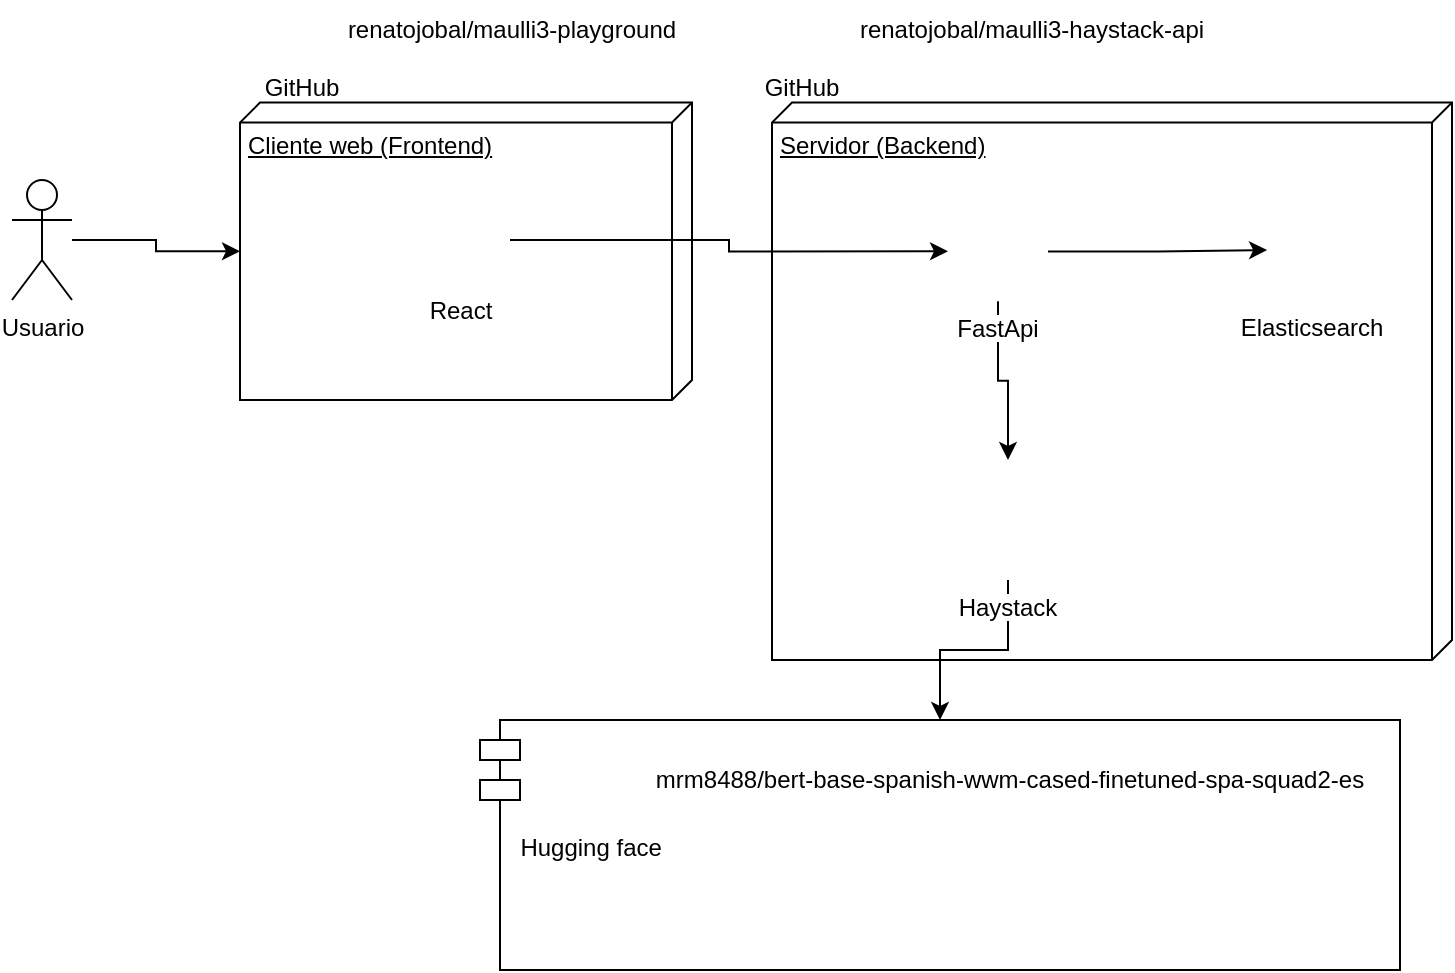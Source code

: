 <mxfile version="24.8.4">
  <diagram name="Página-1" id="Ix6nzAsi64aN-72RlZfb">
    <mxGraphModel dx="1847" dy="967" grid="1" gridSize="10" guides="1" tooltips="1" connect="1" arrows="1" fold="1" page="1" pageScale="1" pageWidth="827" pageHeight="1169" math="0" shadow="0">
      <root>
        <mxCell id="0" />
        <mxCell id="1" parent="0" />
        <mxCell id="8Sen5feIpLWQTG2ZNKJL-36" value="" style="shape=module;align=left;spacingLeft=20;align=center;verticalAlign=top;whiteSpace=wrap;html=1;" parent="1" vertex="1">
          <mxGeometry x="414" y="510" width="460" height="125" as="geometry" />
        </mxCell>
        <mxCell id="8Sen5feIpLWQTG2ZNKJL-43" style="edgeStyle=orthogonalEdgeStyle;rounded=0;orthogonalLoop=1;jettySize=auto;html=1;" parent="1" source="8Sen5feIpLWQTG2ZNKJL-2" target="8Sen5feIpLWQTG2ZNKJL-7" edge="1">
          <mxGeometry relative="1" as="geometry" />
        </mxCell>
        <mxCell id="8Sen5feIpLWQTG2ZNKJL-2" value="Usuario" style="shape=umlActor;verticalLabelPosition=bottom;verticalAlign=top;html=1;" parent="1" vertex="1">
          <mxGeometry x="180" y="240" width="30" height="60" as="geometry" />
        </mxCell>
        <mxCell id="8Sen5feIpLWQTG2ZNKJL-7" value="Cliente web (Frontend)" style="verticalAlign=top;align=left;spacingTop=8;spacingLeft=2;spacingRight=12;shape=cube;size=10;direction=south;fontStyle=4;html=1;whiteSpace=wrap;" parent="1" vertex="1">
          <mxGeometry x="294" y="201.29" width="226" height="148.71" as="geometry" />
        </mxCell>
        <mxCell id="8Sen5feIpLWQTG2ZNKJL-9" value="React" style="shape=image;verticalLabelPosition=bottom;labelBackgroundColor=default;verticalAlign=top;aspect=fixed;imageAspect=0;image=https://upload.wikimedia.org/wikipedia/commons/thumb/a/a7/React-icon.svg/2300px-React-icon.svg.png;" parent="1" vertex="1">
          <mxGeometry x="380" y="248.71" width="49" height="42.59" as="geometry" />
        </mxCell>
        <mxCell id="8Sen5feIpLWQTG2ZNKJL-10" value="&lt;span&gt;&lt;/span&gt;&lt;span&gt;&lt;/span&gt;&lt;span style=&quot;white-space-collapse: preserve;&quot;&gt;renatojobal/maulli3-playground&lt;/span&gt;" style="text;html=1;align=center;verticalAlign=middle;whiteSpace=wrap;rounded=0;" parent="1" vertex="1">
          <mxGeometry x="330" y="150" width="200" height="30" as="geometry" />
        </mxCell>
        <mxCell id="8Sen5feIpLWQTG2ZNKJL-12" value="GitHub" style="shape=image;verticalLabelPosition=bottom;labelBackgroundColor=default;verticalAlign=top;aspect=fixed;imageAspect=0;image=https://cdn-icons-png.flaticon.com/512/25/25231.png;" parent="1" vertex="1">
          <mxGeometry x="310" y="150" width="30" height="30" as="geometry" />
        </mxCell>
        <mxCell id="8Sen5feIpLWQTG2ZNKJL-19" value="Servidor (Backend)" style="verticalAlign=top;align=left;spacingTop=8;spacingLeft=2;spacingRight=12;shape=cube;size=10;direction=south;fontStyle=4;html=1;whiteSpace=wrap;" parent="1" vertex="1">
          <mxGeometry x="560" y="201.29" width="340" height="278.71" as="geometry" />
        </mxCell>
        <mxCell id="8Sen5feIpLWQTG2ZNKJL-21" value="&lt;span&gt;&lt;/span&gt;&lt;span&gt;&lt;/span&gt;&lt;span style=&quot;white-space-collapse: preserve;&quot;&gt;renatojobal/maulli3-haystack-api&lt;/span&gt;" style="text;html=1;align=center;verticalAlign=middle;whiteSpace=wrap;rounded=0;" parent="1" vertex="1">
          <mxGeometry x="590" y="150" width="200" height="30" as="geometry" />
        </mxCell>
        <mxCell id="8Sen5feIpLWQTG2ZNKJL-22" value="GitHub" style="shape=image;verticalLabelPosition=bottom;labelBackgroundColor=default;verticalAlign=top;aspect=fixed;imageAspect=0;image=https://cdn-icons-png.flaticon.com/512/25/25231.png;" parent="1" vertex="1">
          <mxGeometry x="560" y="150" width="30" height="30" as="geometry" />
        </mxCell>
        <mxCell id="8Sen5feIpLWQTG2ZNKJL-42" style="edgeStyle=orthogonalEdgeStyle;rounded=0;orthogonalLoop=1;jettySize=auto;html=1;" parent="1" source="8Sen5feIpLWQTG2ZNKJL-23" target="8Sen5feIpLWQTG2ZNKJL-36" edge="1">
          <mxGeometry relative="1" as="geometry" />
        </mxCell>
        <mxCell id="8Sen5feIpLWQTG2ZNKJL-23" value="Haystack" style="shape=image;verticalLabelPosition=bottom;labelBackgroundColor=default;verticalAlign=top;aspect=fixed;imageAspect=0;image=https://img.stackshare.io/service/40850/default_c4a44d3f46c6ecfe5804bc59343efcdaa449cf15.png;" parent="1" vertex="1">
          <mxGeometry x="648" y="380" width="60" height="60" as="geometry" />
        </mxCell>
        <mxCell id="8Sen5feIpLWQTG2ZNKJL-24" value="Hugging face" style="shape=image;verticalLabelPosition=bottom;labelBackgroundColor=default;verticalAlign=top;aspect=fixed;imageAspect=0;image=https://www.intel.com/content/dam/www/central-libraries/us/en/images/2022-08/logo-hugging-face-rwd.png.rendition.intel.web.864.486.png;" parent="1" vertex="1">
          <mxGeometry x="434" y="520" width="71.12" height="40" as="geometry" />
        </mxCell>
        <mxCell id="8Sen5feIpLWQTG2ZNKJL-38" style="edgeStyle=orthogonalEdgeStyle;rounded=0;orthogonalLoop=1;jettySize=auto;html=1;" parent="1" source="8Sen5feIpLWQTG2ZNKJL-25" target="8Sen5feIpLWQTG2ZNKJL-23" edge="1">
          <mxGeometry relative="1" as="geometry" />
        </mxCell>
        <mxCell id="8Sen5feIpLWQTG2ZNKJL-39" style="edgeStyle=orthogonalEdgeStyle;rounded=0;orthogonalLoop=1;jettySize=auto;html=1;" parent="1" source="8Sen5feIpLWQTG2ZNKJL-25" target="8Sen5feIpLWQTG2ZNKJL-31" edge="1">
          <mxGeometry relative="1" as="geometry" />
        </mxCell>
        <mxCell id="8Sen5feIpLWQTG2ZNKJL-25" value="FastApi" style="shape=image;verticalLabelPosition=bottom;labelBackgroundColor=default;verticalAlign=top;aspect=fixed;imageAspect=0;image=https://cdn.worldvectorlogo.com/logos/fastapi.svg;" parent="1" vertex="1">
          <mxGeometry x="648" y="250.65" width="50" height="50" as="geometry" />
        </mxCell>
        <mxCell id="8Sen5feIpLWQTG2ZNKJL-28" value="&lt;span&gt;&lt;/span&gt;&lt;span style=&quot;white-space-collapse: preserve;&quot;&gt;mrm8488/bert-base-spanish-wwm-cased-finetuned-spa-squad2-es&lt;/span&gt;" style="text;html=1;align=center;verticalAlign=middle;whiteSpace=wrap;rounded=0;" parent="1" vertex="1">
          <mxGeometry x="494" y="525" width="370" height="30" as="geometry" />
        </mxCell>
        <mxCell id="8Sen5feIpLWQTG2ZNKJL-31" value="Elasticsearch" style="shape=image;verticalLabelPosition=bottom;labelBackgroundColor=default;verticalAlign=top;aspect=fixed;imageAspect=0;image=https://static-00.iconduck.com/assets.00/elasticsearch-icon-1839x2048-g9zblqim.png;" parent="1" vertex="1">
          <mxGeometry x="807.54" y="250" width="44.92" height="50" as="geometry" />
        </mxCell>
        <mxCell id="8Sen5feIpLWQTG2ZNKJL-33" value="" style="shape=image;verticalLabelPosition=bottom;labelBackgroundColor=default;verticalAlign=top;aspect=fixed;imageAspect=0;image=https://static-00.iconduck.com/assets.00/docker-icon-512x438-ga1hb37h.png;" parent="1" vertex="1">
          <mxGeometry x="827" y="420" width="55.45" height="47.43" as="geometry" />
        </mxCell>
        <mxCell id="8Sen5feIpLWQTG2ZNKJL-40" style="edgeStyle=orthogonalEdgeStyle;rounded=0;orthogonalLoop=1;jettySize=auto;html=1;entryX=0;entryY=0.5;entryDx=0;entryDy=0;" parent="1" source="8Sen5feIpLWQTG2ZNKJL-9" target="8Sen5feIpLWQTG2ZNKJL-25" edge="1">
          <mxGeometry relative="1" as="geometry" />
        </mxCell>
      </root>
    </mxGraphModel>
  </diagram>
</mxfile>
